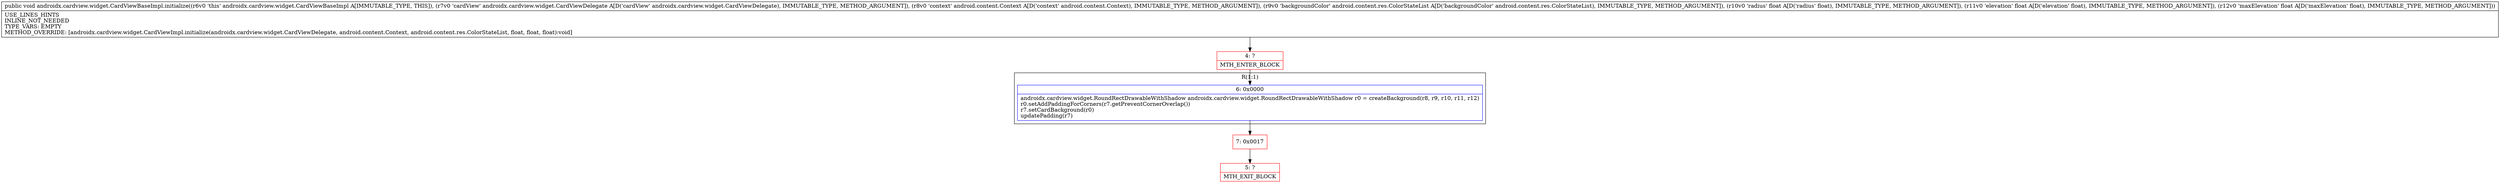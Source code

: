 digraph "CFG forandroidx.cardview.widget.CardViewBaseImpl.initialize(Landroidx\/cardview\/widget\/CardViewDelegate;Landroid\/content\/Context;Landroid\/content\/res\/ColorStateList;FFF)V" {
subgraph cluster_Region_998605780 {
label = "R(1:1)";
node [shape=record,color=blue];
Node_6 [shape=record,label="{6\:\ 0x0000|androidx.cardview.widget.RoundRectDrawableWithShadow androidx.cardview.widget.RoundRectDrawableWithShadow r0 = createBackground(r8, r9, r10, r11, r12)\lr0.setAddPaddingForCorners(r7.getPreventCornerOverlap())\lr7.setCardBackground(r0)\lupdatePadding(r7)\l}"];
}
Node_4 [shape=record,color=red,label="{4\:\ ?|MTH_ENTER_BLOCK\l}"];
Node_7 [shape=record,color=red,label="{7\:\ 0x0017}"];
Node_5 [shape=record,color=red,label="{5\:\ ?|MTH_EXIT_BLOCK\l}"];
MethodNode[shape=record,label="{public void androidx.cardview.widget.CardViewBaseImpl.initialize((r6v0 'this' androidx.cardview.widget.CardViewBaseImpl A[IMMUTABLE_TYPE, THIS]), (r7v0 'cardView' androidx.cardview.widget.CardViewDelegate A[D('cardView' androidx.cardview.widget.CardViewDelegate), IMMUTABLE_TYPE, METHOD_ARGUMENT]), (r8v0 'context' android.content.Context A[D('context' android.content.Context), IMMUTABLE_TYPE, METHOD_ARGUMENT]), (r9v0 'backgroundColor' android.content.res.ColorStateList A[D('backgroundColor' android.content.res.ColorStateList), IMMUTABLE_TYPE, METHOD_ARGUMENT]), (r10v0 'radius' float A[D('radius' float), IMMUTABLE_TYPE, METHOD_ARGUMENT]), (r11v0 'elevation' float A[D('elevation' float), IMMUTABLE_TYPE, METHOD_ARGUMENT]), (r12v0 'maxElevation' float A[D('maxElevation' float), IMMUTABLE_TYPE, METHOD_ARGUMENT]))  | USE_LINES_HINTS\lINLINE_NOT_NEEDED\lTYPE_VARS: EMPTY\lMETHOD_OVERRIDE: [androidx.cardview.widget.CardViewImpl.initialize(androidx.cardview.widget.CardViewDelegate, android.content.Context, android.content.res.ColorStateList, float, float, float):void]\l}"];
MethodNode -> Node_4;Node_6 -> Node_7;
Node_4 -> Node_6;
Node_7 -> Node_5;
}

